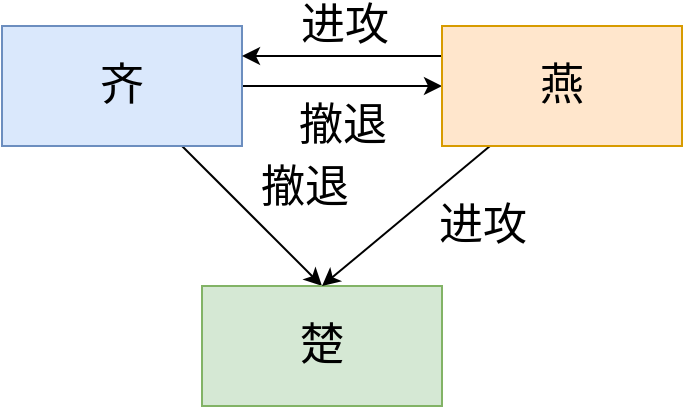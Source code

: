 <mxfile version="20.5.3" type="github">
  <diagram id="-dJRnYCm8dfzhLlgNSa2" name="第 1 页">
    <mxGraphModel dx="946" dy="504" grid="1" gridSize="10" guides="1" tooltips="1" connect="1" arrows="1" fold="1" page="1" pageScale="1" pageWidth="827" pageHeight="1169" math="0" shadow="0">
      <root>
        <mxCell id="0" />
        <mxCell id="1" parent="0" />
        <mxCell id="LtjWIHhK_xER8uesZrPD-7" style="edgeStyle=none;rounded=0;orthogonalLoop=1;jettySize=auto;html=1;entryX=0.5;entryY=0;entryDx=0;entryDy=0;fontSize=22;" edge="1" parent="1" source="LtjWIHhK_xER8uesZrPD-1" target="LtjWIHhK_xER8uesZrPD-2">
          <mxGeometry relative="1" as="geometry" />
        </mxCell>
        <mxCell id="LtjWIHhK_xER8uesZrPD-10" value="撤退" style="edgeLabel;html=1;align=center;verticalAlign=middle;resizable=0;points=[];fontSize=22;" vertex="1" connectable="0" parent="LtjWIHhK_xER8uesZrPD-7">
          <mxGeometry x="-0.186" y="-4" relative="1" as="geometry">
            <mxPoint x="35" y="-11" as="offset" />
          </mxGeometry>
        </mxCell>
        <mxCell id="LtjWIHhK_xER8uesZrPD-8" style="edgeStyle=none;rounded=0;orthogonalLoop=1;jettySize=auto;html=1;entryX=0;entryY=0.5;entryDx=0;entryDy=0;fontSize=22;" edge="1" parent="1" source="LtjWIHhK_xER8uesZrPD-1" target="LtjWIHhK_xER8uesZrPD-4">
          <mxGeometry relative="1" as="geometry" />
        </mxCell>
        <mxCell id="LtjWIHhK_xER8uesZrPD-9" value="撤退" style="edgeLabel;html=1;align=center;verticalAlign=middle;resizable=0;points=[];fontSize=22;" vertex="1" connectable="0" parent="LtjWIHhK_xER8uesZrPD-8">
          <mxGeometry x="0.04" y="-1" relative="1" as="geometry">
            <mxPoint x="-2" y="19" as="offset" />
          </mxGeometry>
        </mxCell>
        <mxCell id="LtjWIHhK_xER8uesZrPD-1" value="齐" style="rounded=0;whiteSpace=wrap;html=1;fillColor=#dae8fc;strokeColor=#6c8ebf;fontSize=22;" vertex="1" parent="1">
          <mxGeometry x="140" y="140" width="120" height="60" as="geometry" />
        </mxCell>
        <mxCell id="LtjWIHhK_xER8uesZrPD-2" value="楚" style="rounded=0;whiteSpace=wrap;html=1;fillColor=#d5e8d4;strokeColor=#82b366;fontSize=22;" vertex="1" parent="1">
          <mxGeometry x="240" y="270" width="120" height="60" as="geometry" />
        </mxCell>
        <mxCell id="LtjWIHhK_xER8uesZrPD-12" value="进攻" style="edgeStyle=none;rounded=0;orthogonalLoop=1;jettySize=auto;html=1;entryX=0.5;entryY=0;entryDx=0;entryDy=0;fontSize=22;" edge="1" parent="1" source="LtjWIHhK_xER8uesZrPD-4" target="LtjWIHhK_xER8uesZrPD-2">
          <mxGeometry x="-0.475" y="28" relative="1" as="geometry">
            <mxPoint as="offset" />
          </mxGeometry>
        </mxCell>
        <mxCell id="LtjWIHhK_xER8uesZrPD-13" style="edgeStyle=none;rounded=0;orthogonalLoop=1;jettySize=auto;html=1;exitX=0;exitY=0.25;exitDx=0;exitDy=0;entryX=1;entryY=0.25;entryDx=0;entryDy=0;fontSize=22;" edge="1" parent="1" source="LtjWIHhK_xER8uesZrPD-4" target="LtjWIHhK_xER8uesZrPD-1">
          <mxGeometry relative="1" as="geometry" />
        </mxCell>
        <mxCell id="LtjWIHhK_xER8uesZrPD-15" value="进攻" style="edgeLabel;html=1;align=center;verticalAlign=middle;resizable=0;points=[];fontSize=22;" vertex="1" connectable="0" parent="LtjWIHhK_xER8uesZrPD-13">
          <mxGeometry x="-0.02" y="-3" relative="1" as="geometry">
            <mxPoint y="-12" as="offset" />
          </mxGeometry>
        </mxCell>
        <mxCell id="LtjWIHhK_xER8uesZrPD-4" value="燕" style="rounded=0;whiteSpace=wrap;html=1;fillColor=#ffe6cc;strokeColor=#d79b00;fontSize=22;" vertex="1" parent="1">
          <mxGeometry x="360" y="140" width="120" height="60" as="geometry" />
        </mxCell>
      </root>
    </mxGraphModel>
  </diagram>
</mxfile>
